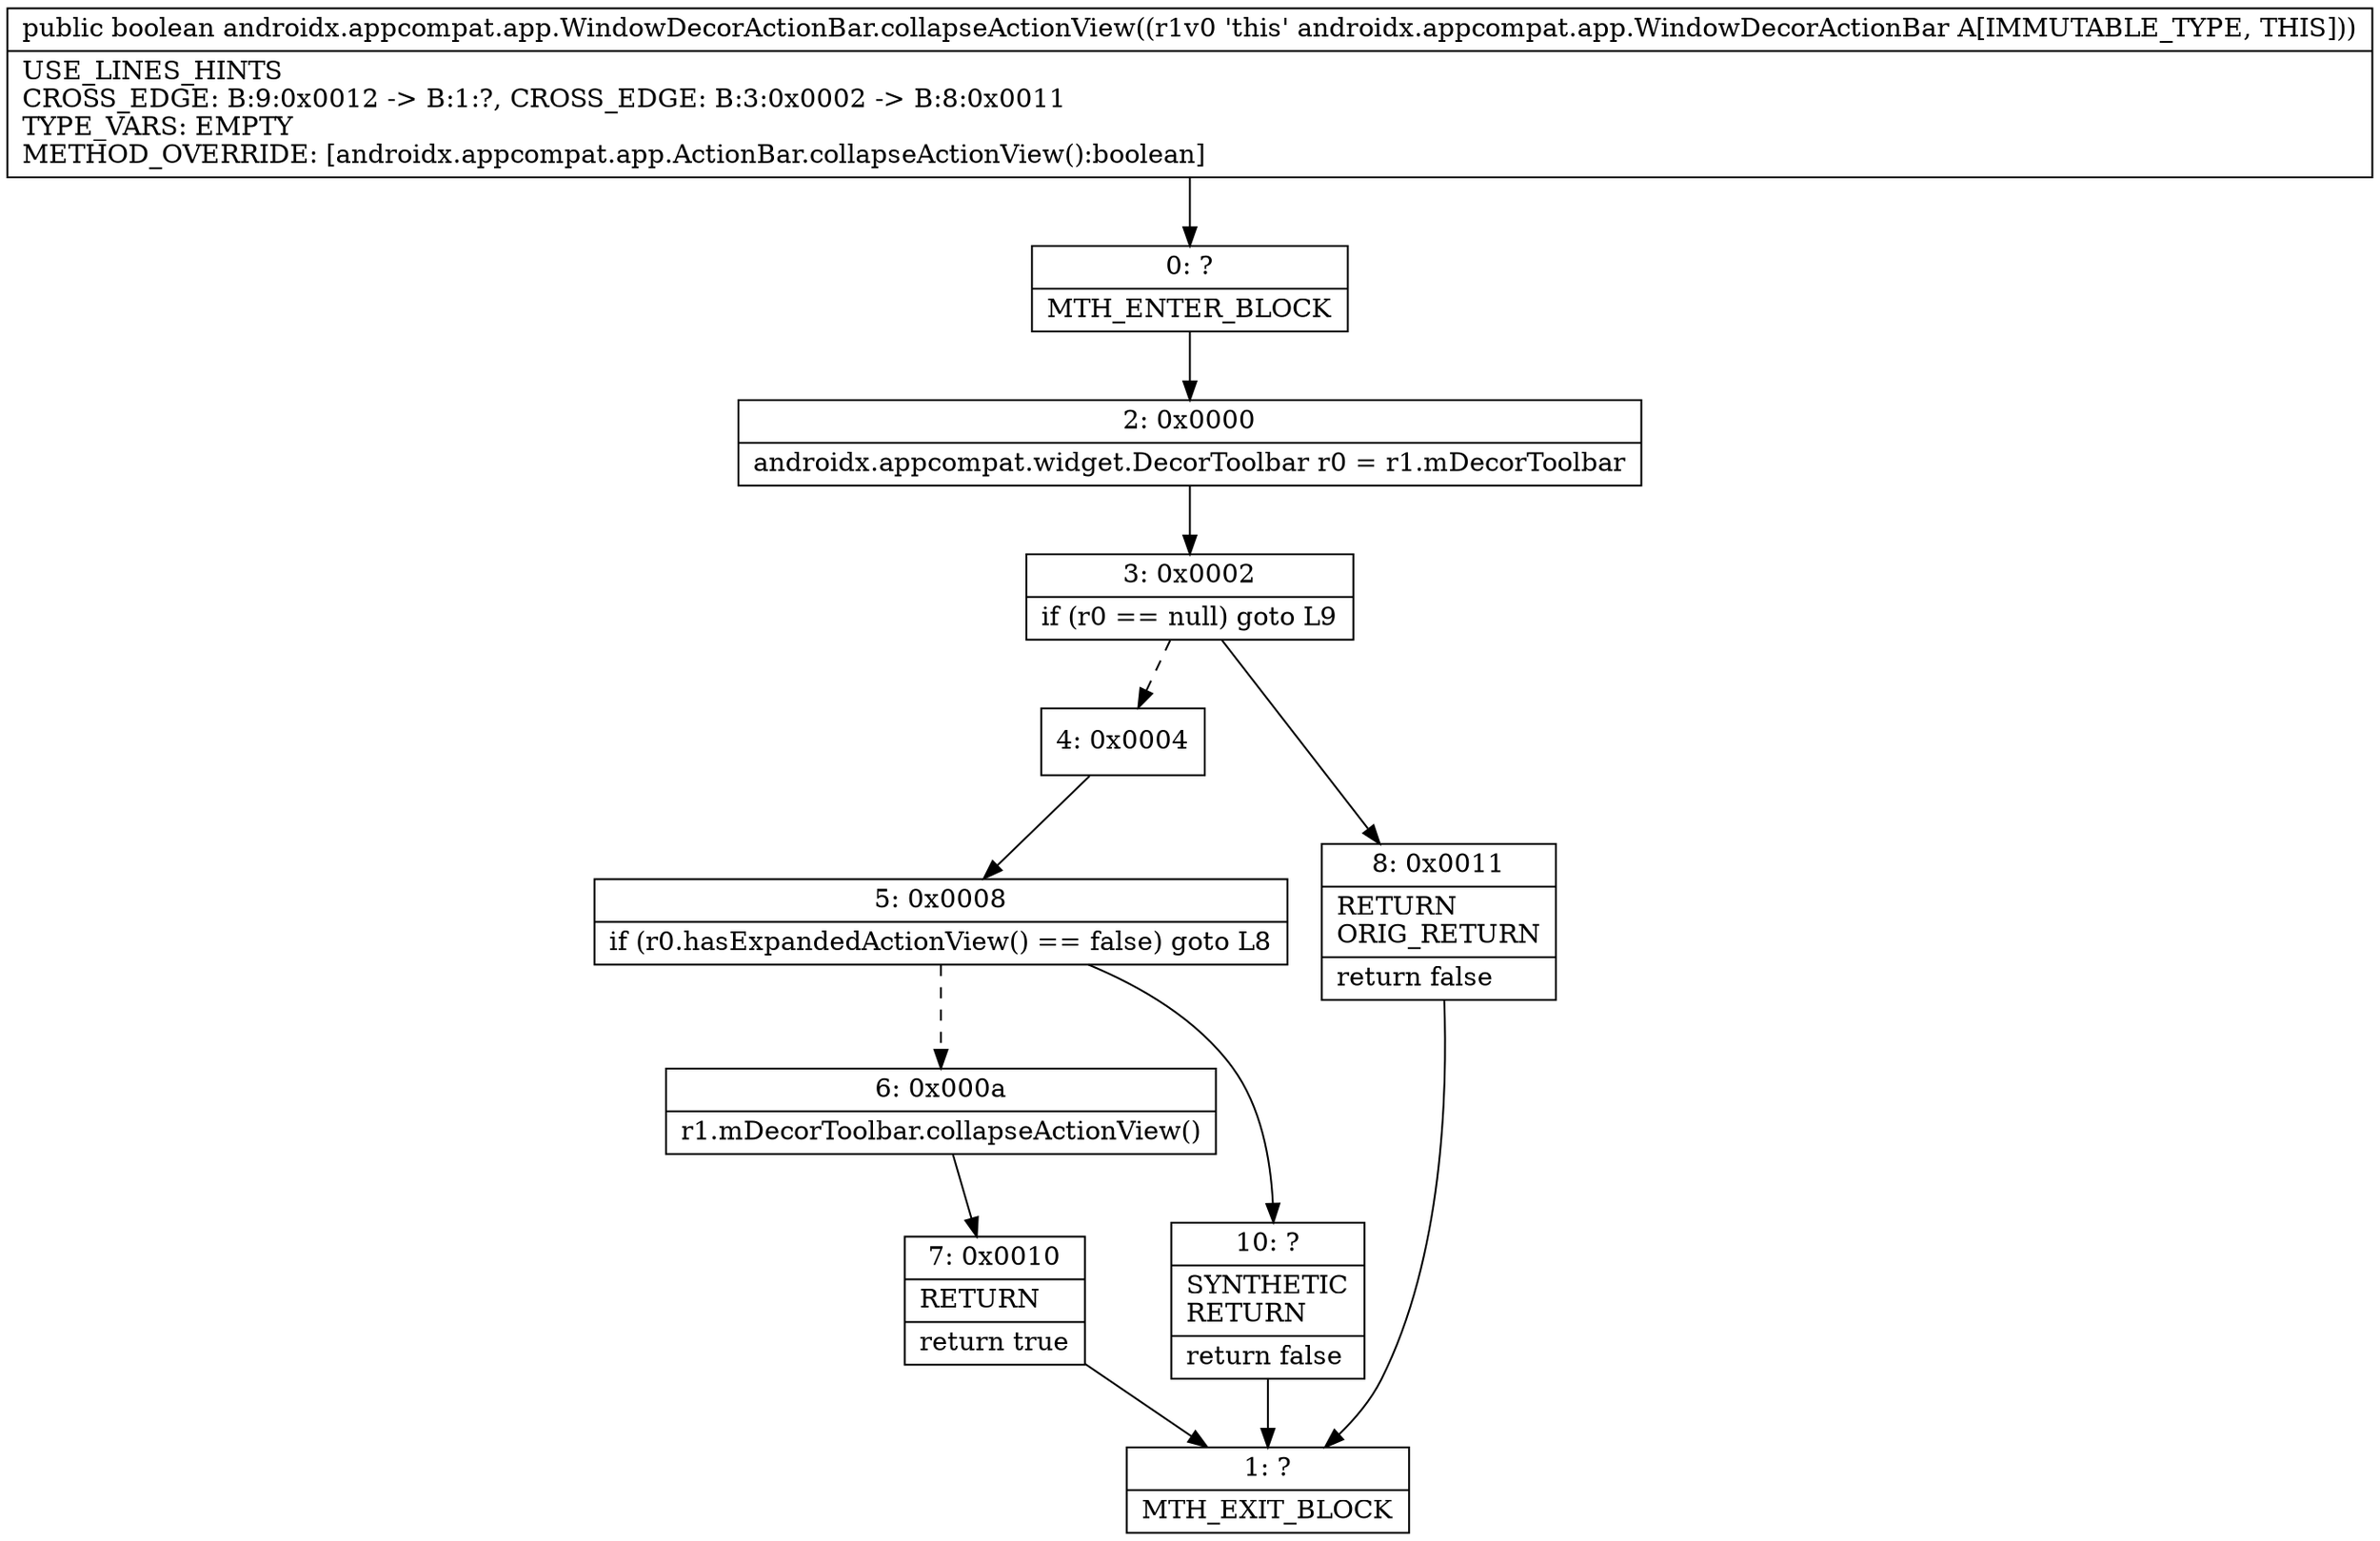 digraph "CFG forandroidx.appcompat.app.WindowDecorActionBar.collapseActionView()Z" {
Node_0 [shape=record,label="{0\:\ ?|MTH_ENTER_BLOCK\l}"];
Node_2 [shape=record,label="{2\:\ 0x0000|androidx.appcompat.widget.DecorToolbar r0 = r1.mDecorToolbar\l}"];
Node_3 [shape=record,label="{3\:\ 0x0002|if (r0 == null) goto L9\l}"];
Node_4 [shape=record,label="{4\:\ 0x0004}"];
Node_5 [shape=record,label="{5\:\ 0x0008|if (r0.hasExpandedActionView() == false) goto L8\l}"];
Node_6 [shape=record,label="{6\:\ 0x000a|r1.mDecorToolbar.collapseActionView()\l}"];
Node_7 [shape=record,label="{7\:\ 0x0010|RETURN\l|return true\l}"];
Node_1 [shape=record,label="{1\:\ ?|MTH_EXIT_BLOCK\l}"];
Node_10 [shape=record,label="{10\:\ ?|SYNTHETIC\lRETURN\l|return false\l}"];
Node_8 [shape=record,label="{8\:\ 0x0011|RETURN\lORIG_RETURN\l|return false\l}"];
MethodNode[shape=record,label="{public boolean androidx.appcompat.app.WindowDecorActionBar.collapseActionView((r1v0 'this' androidx.appcompat.app.WindowDecorActionBar A[IMMUTABLE_TYPE, THIS]))  | USE_LINES_HINTS\lCROSS_EDGE: B:9:0x0012 \-\> B:1:?, CROSS_EDGE: B:3:0x0002 \-\> B:8:0x0011\lTYPE_VARS: EMPTY\lMETHOD_OVERRIDE: [androidx.appcompat.app.ActionBar.collapseActionView():boolean]\l}"];
MethodNode -> Node_0;Node_0 -> Node_2;
Node_2 -> Node_3;
Node_3 -> Node_4[style=dashed];
Node_3 -> Node_8;
Node_4 -> Node_5;
Node_5 -> Node_6[style=dashed];
Node_5 -> Node_10;
Node_6 -> Node_7;
Node_7 -> Node_1;
Node_10 -> Node_1;
Node_8 -> Node_1;
}

